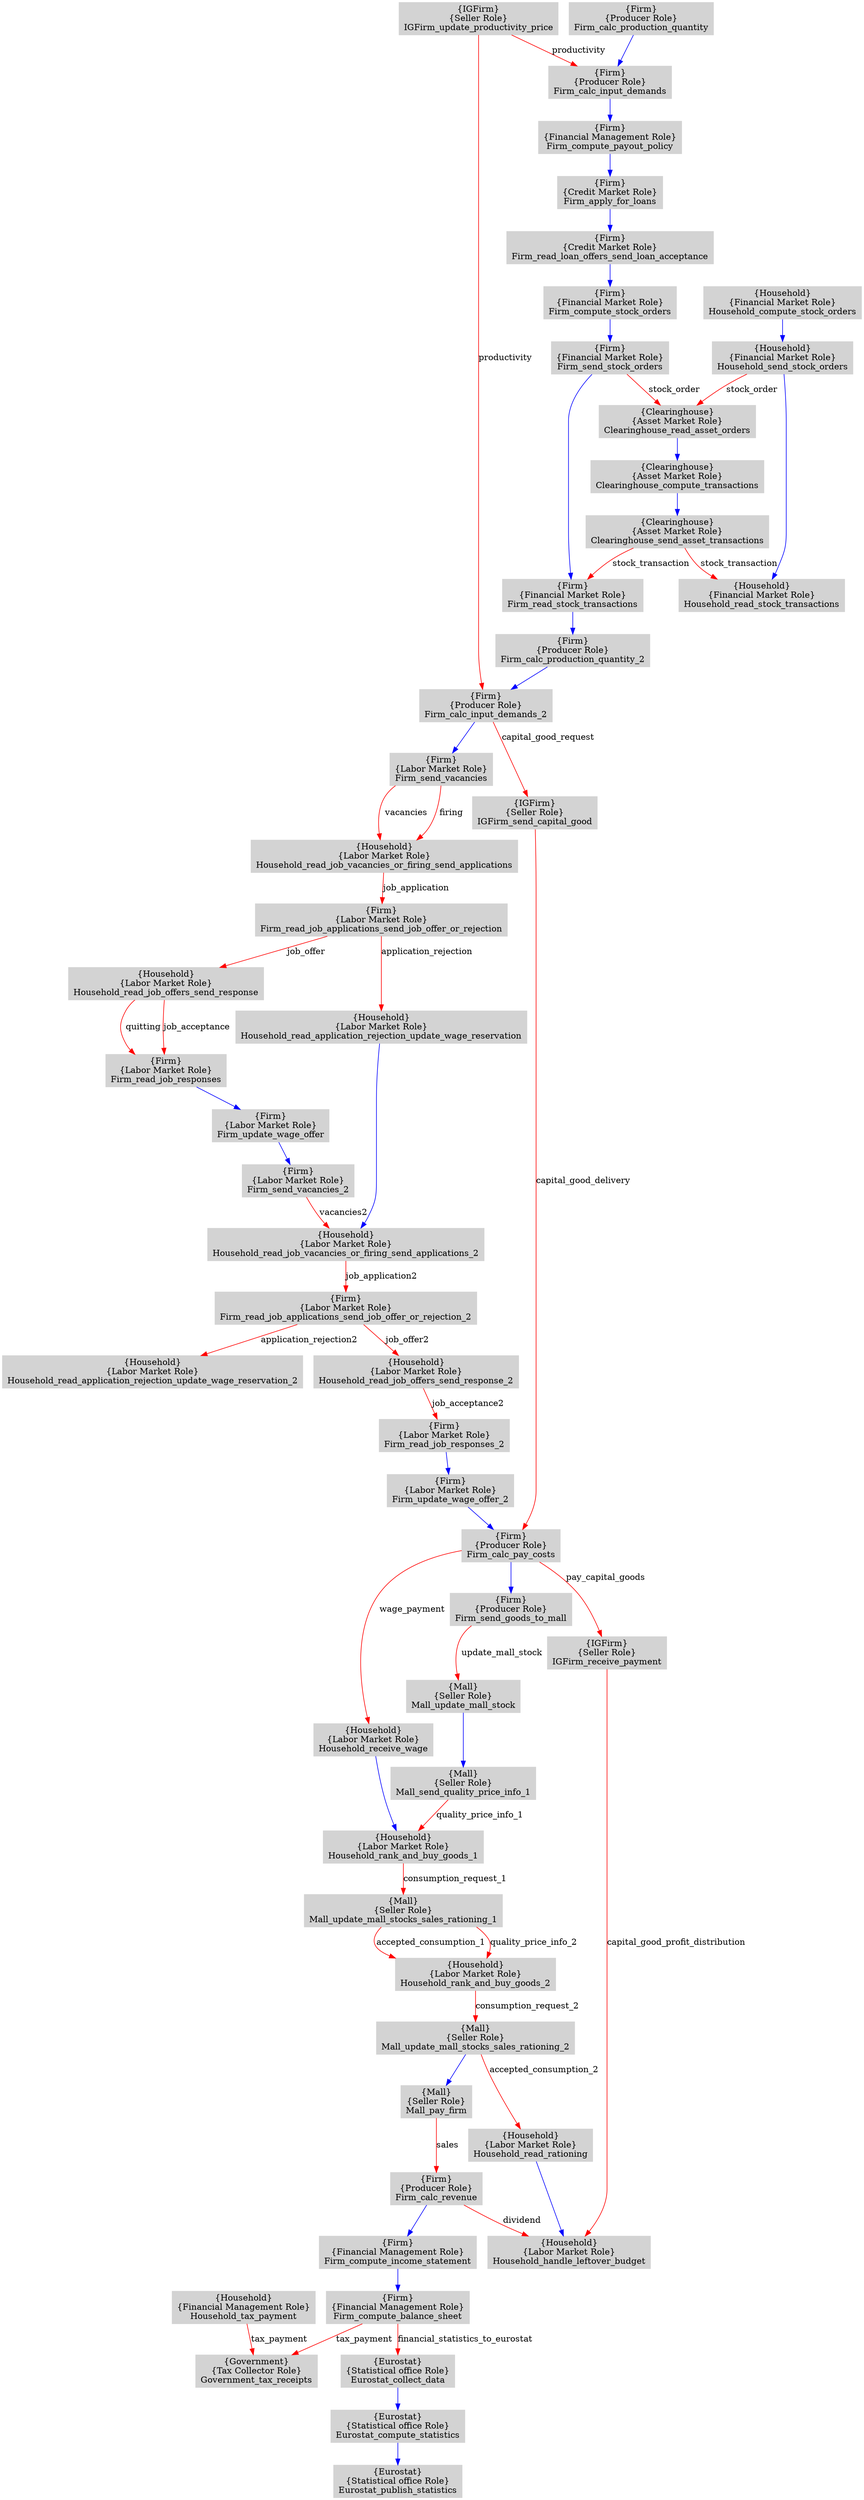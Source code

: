 digraph A {
    node [shape=box,style=filled,color=lightgray];
    "{Firm}\n{Labor Market Role}\nFirm_send_vacancies" -> "{Household}\n{Labor Market Role}\nHousehold_read_job_vacancies_or_firing_send_applications"  [label = "vacancies",color=red];
    "{Firm}\n{Labor Market Role}\nFirm_send_vacancies_2" -> "{Household}\n{Labor Market Role}\nHousehold_read_job_vacancies_or_firing_send_applications_2"  [label = "vacancies2",color=red];
    "{Firm}\n{Labor Market Role}\nFirm_send_vacancies" -> "{Household}\n{Labor Market Role}\nHousehold_read_job_vacancies_or_firing_send_applications"  [label = "firing",color=red];
    "{Household}\n{Labor Market Role}\nHousehold_read_job_vacancies_or_firing_send_applications" -> "{Firm}\n{Labor Market Role}\nFirm_read_job_applications_send_job_offer_or_rejection"  [label = "job_application",color=red];
    "{Household}\n{Labor Market Role}\nHousehold_read_job_vacancies_or_firing_send_applications_2" -> "{Firm}\n{Labor Market Role}\nFirm_read_job_applications_send_job_offer_or_rejection_2"  [label = "job_application2",color=red];
    "{Firm}\n{Labor Market Role}\nFirm_read_job_applications_send_job_offer_or_rejection" -> "{Household}\n{Labor Market Role}\nHousehold_read_job_offers_send_response"  [label = "job_offer",color=red];
    "{Firm}\n{Labor Market Role}\nFirm_read_job_applications_send_job_offer_or_rejection_2" -> "{Household}\n{Labor Market Role}\nHousehold_read_job_offers_send_response_2"  [label = "job_offer2",color=red];
    "{Household}\n{Labor Market Role}\nHousehold_read_job_offers_send_response" -> "{Firm}\n{Labor Market Role}\nFirm_read_job_responses"  [label = "job_acceptance",color=red];
    "{Household}\n{Labor Market Role}\nHousehold_read_job_offers_send_response_2" -> "{Firm}\n{Labor Market Role}\nFirm_read_job_responses_2"  [label = "job_acceptance2",color=red];
    "{Firm}\n{Labor Market Role}\nFirm_read_job_applications_send_job_offer_or_rejection" -> "{Household}\n{Labor Market Role}\nHousehold_read_application_rejection_update_wage_reservation"  [label = "application_rejection",color=red];
    "{Firm}\n{Labor Market Role}\nFirm_read_job_applications_send_job_offer_or_rejection_2" -> "{Household}\n{Labor Market Role}\nHousehold_read_application_rejection_update_wage_reservation_2"  [label = "application_rejection2",color=red];
    "{Household}\n{Labor Market Role}\nHousehold_read_job_offers_send_response" -> "{Firm}\n{Labor Market Role}\nFirm_read_job_responses"  [label = "quitting",color=red];
    "{IGFirm}\n{Seller Role}\nIGFirm_update_productivity_price" -> "{Firm}\n{Producer Role}\nFirm_calc_input_demands"  [label = "productivity",color=red];
    "{IGFirm}\n{Seller Role}\nIGFirm_update_productivity_price" -> "{Firm}\n{Producer Role}\nFirm_calc_input_demands_2"  [label = "productivity",color=red];
    "{Firm}\n{Producer Role}\nFirm_calc_input_demands_2" -> "{IGFirm}\n{Seller Role}\nIGFirm_send_capital_good"  [label = "capital_good_request",color=red];
    "{IGFirm}\n{Seller Role}\nIGFirm_receive_payment" -> "{Household}\n{Labor Market Role}\nHousehold_handle_leftover_budget"  [label = "capital_good_profit_distribution",color=red];
    "{IGFirm}\n{Seller Role}\nIGFirm_send_capital_good" -> "{Firm}\n{Producer Role}\nFirm_calc_pay_costs"  [label = "capital_good_delivery",color=red];
    "{Firm}\n{Producer Role}\nFirm_calc_pay_costs" -> "{Household}\n{Labor Market Role}\nHousehold_receive_wage"  [label = "wage_payment",color=red];
    "{Mall}\n{Seller Role}\nMall_send_quality_price_info_1" -> "{Household}\n{Labor Market Role}\nHousehold_rank_and_buy_goods_1"  [label = "quality_price_info_1",color=red];
    "{Mall}\n{Seller Role}\nMall_update_mall_stocks_sales_rationing_1" -> "{Household}\n{Labor Market Role}\nHousehold_rank_and_buy_goods_2"  [label = "quality_price_info_2",color=red];
    "{Firm}\n{Producer Role}\nFirm_send_goods_to_mall" -> "{Mall}\n{Seller Role}\nMall_update_mall_stock"  [label = "update_mall_stock",color=red];
    "{Firm}\n{Producer Role}\nFirm_calc_revenue" -> "{Household}\n{Labor Market Role}\nHousehold_handle_leftover_budget"  [label = "dividend",color=red];
    "{Household}\n{Labor Market Role}\nHousehold_rank_and_buy_goods_1" -> "{Mall}\n{Seller Role}\nMall_update_mall_stocks_sales_rationing_1"  [label = "consumption_request_1",color=red];
    "{Household}\n{Labor Market Role}\nHousehold_rank_and_buy_goods_2" -> "{Mall}\n{Seller Role}\nMall_update_mall_stocks_sales_rationing_2"  [label = "consumption_request_2",color=red];
    "{Mall}\n{Seller Role}\nMall_update_mall_stocks_sales_rationing_1" -> "{Household}\n{Labor Market Role}\nHousehold_rank_and_buy_goods_2"  [label = "accepted_consumption_1",color=red];
    "{Mall}\n{Seller Role}\nMall_update_mall_stocks_sales_rationing_2" -> "{Household}\n{Labor Market Role}\nHousehold_read_rationing"  [label = "accepted_consumption_2",color=red];
    "{Mall}\n{Seller Role}\nMall_pay_firm" -> "{Firm}\n{Producer Role}\nFirm_calc_revenue"  [label = "sales",color=red];
    "{Firm}\n{Producer Role}\nFirm_calc_pay_costs" -> "{IGFirm}\n{Seller Role}\nIGFirm_receive_payment"  [label = "pay_capital_goods",color=red];
    "{Firm}\n{Financial Management Role}\nFirm_compute_balance_sheet" -> "{Government}\n{Tax Collector Role}\nGovernment_tax_receipts"  [label = "tax_payment",color=red];
    "{Household}\n{Financial Management Role}\nHousehold_tax_payment" -> "{Government}\n{Tax Collector Role}\nGovernment_tax_receipts"  [label = "tax_payment",color=red];
    "{Firm}\n{Financial Market Role}\nFirm_send_stock_orders" -> "{Clearinghouse}\n{Asset Market Role}\nClearinghouse_read_asset_orders"  [label = "stock_order",color=red];
    "{Household}\n{Financial Market Role}\nHousehold_send_stock_orders" -> "{Clearinghouse}\n{Asset Market Role}\nClearinghouse_read_asset_orders"  [label = "stock_order",color=red];
    "{Clearinghouse}\n{Asset Market Role}\nClearinghouse_send_asset_transactions" -> "{Firm}\n{Financial Market Role}\nFirm_read_stock_transactions"  [label = "stock_transaction",color=red];
    "{Clearinghouse}\n{Asset Market Role}\nClearinghouse_send_asset_transactions" -> "{Household}\n{Financial Market Role}\nHousehold_read_stock_transactions"  [label = "stock_transaction",color=red];
    "{Firm}\n{Financial Management Role}\nFirm_compute_balance_sheet" -> "{Eurostat}\n{Statistical office Role}\nEurostat_collect_data"  [label = "financial_statistics_to_eurostat",color=red];
    "{Firm}\n{Producer Role}\nFirm_calc_input_demands_2" -> "{Firm}\n{Labor Market Role}\nFirm_send_vacancies" [color=blue];
    "{Firm}\n{Labor Market Role}\nFirm_read_job_responses" -> "{Firm}\n{Labor Market Role}\nFirm_update_wage_offer" [color=blue];
    "{Firm}\n{Labor Market Role}\nFirm_update_wage_offer" -> "{Firm}\n{Labor Market Role}\nFirm_send_vacancies_2" [color=blue];
    "{Firm}\n{Labor Market Role}\nFirm_read_job_responses_2" -> "{Firm}\n{Labor Market Role}\nFirm_update_wage_offer_2" [color=blue];
    "{Firm}\n{Producer Role}\nFirm_calc_production_quantity" -> "{Firm}\n{Producer Role}\nFirm_calc_input_demands" [color=blue];
    "{Firm}\n{Labor Market Role}\nFirm_update_wage_offer_2" -> "{Firm}\n{Producer Role}\nFirm_calc_pay_costs" [color=blue];
    "{Firm}\n{Producer Role}\nFirm_calc_pay_costs" -> "{Firm}\n{Producer Role}\nFirm_send_goods_to_mall" [color=blue];
    "{Firm}\n{Producer Role}\nFirm_calc_production_quantity_2" -> "{Firm}\n{Producer Role}\nFirm_calc_input_demands_2" [color=blue];
    "{Firm}\n{Financial Market Role}\nFirm_read_stock_transactions" -> "{Firm}\n{Producer Role}\nFirm_calc_production_quantity_2" [color=blue];
    "{Firm}\n{Producer Role}\nFirm_calc_revenue" -> "{Firm}\n{Financial Management Role}\nFirm_compute_income_statement" [color=blue];
    "{Firm}\n{Financial Management Role}\nFirm_compute_income_statement" -> "{Firm}\n{Financial Management Role}\nFirm_compute_balance_sheet" [color=blue];
    "{Firm}\n{Producer Role}\nFirm_calc_input_demands" -> "{Firm}\n{Financial Management Role}\nFirm_compute_payout_policy" [color=blue];
    "{Firm}\n{Financial Management Role}\nFirm_compute_payout_policy" -> "{Firm}\n{Credit Market Role}\nFirm_apply_for_loans" [color=blue];
    "{Firm}\n{Credit Market Role}\nFirm_apply_for_loans" -> "{Firm}\n{Credit Market Role}\nFirm_read_loan_offers_send_loan_acceptance" [color=blue];
    "{Firm}\n{Financial Market Role}\nFirm_compute_stock_orders" -> "{Firm}\n{Financial Market Role}\nFirm_send_stock_orders" [color=blue];
    "{Firm}\n{Financial Market Role}\nFirm_send_stock_orders" -> "{Firm}\n{Financial Market Role}\nFirm_read_stock_transactions" [color=blue];
    "{Firm}\n{Credit Market Role}\nFirm_read_loan_offers_send_loan_acceptance" -> "{Firm}\n{Financial Market Role}\nFirm_compute_stock_orders" [color=blue];
    "{Household}\n{Labor Market Role}\nHousehold_read_application_rejection_update_wage_reservation" -> "{Household}\n{Labor Market Role}\nHousehold_read_job_vacancies_or_firing_send_applications_2" [color=blue];
    "{Household}\n{Labor Market Role}\nHousehold_receive_wage" -> "{Household}\n{Labor Market Role}\nHousehold_rank_and_buy_goods_1" [color=blue];
    "{Household}\n{Labor Market Role}\nHousehold_read_rationing" -> "{Household}\n{Labor Market Role}\nHousehold_handle_leftover_budget" [color=blue];
    "{Household}\n{Financial Market Role}\nHousehold_compute_stock_orders" -> "{Household}\n{Financial Market Role}\nHousehold_send_stock_orders" [color=blue];
    "{Household}\n{Financial Market Role}\nHousehold_send_stock_orders" -> "{Household}\n{Financial Market Role}\nHousehold_read_stock_transactions" [color=blue];
    "{Mall}\n{Seller Role}\nMall_update_mall_stock" -> "{Mall}\n{Seller Role}\nMall_send_quality_price_info_1" [color=blue];
    "{Mall}\n{Seller Role}\nMall_update_mall_stocks_sales_rationing_2" -> "{Mall}\n{Seller Role}\nMall_pay_firm" [color=blue];
    "{Clearinghouse}\n{Asset Market Role}\nClearinghouse_read_asset_orders" -> "{Clearinghouse}\n{Asset Market Role}\nClearinghouse_compute_transactions" [color=blue];
    "{Clearinghouse}\n{Asset Market Role}\nClearinghouse_compute_transactions" -> "{Clearinghouse}\n{Asset Market Role}\nClearinghouse_send_asset_transactions" [color=blue];
    "{Eurostat}\n{Statistical office Role}\nEurostat_collect_data" -> "{Eurostat}\n{Statistical office Role}\nEurostat_compute_statistics" [color=blue];
    "{Eurostat}\n{Statistical office Role}\nEurostat_compute_statistics" -> "{Eurostat}\n{Statistical office Role}\nEurostat_publish_statistics" [color=blue];
}